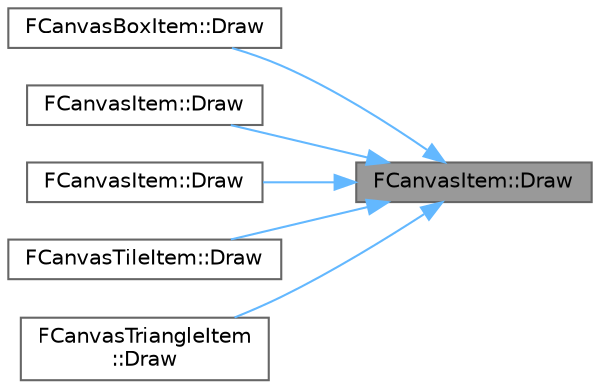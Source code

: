 digraph "FCanvasItem::Draw"
{
 // INTERACTIVE_SVG=YES
 // LATEX_PDF_SIZE
  bgcolor="transparent";
  edge [fontname=Helvetica,fontsize=10,labelfontname=Helvetica,labelfontsize=10];
  node [fontname=Helvetica,fontsize=10,shape=box,height=0.2,width=0.4];
  rankdir="RL";
  Node1 [id="Node000001",label="FCanvasItem::Draw",height=0.2,width=0.4,color="gray40", fillcolor="grey60", style="filled", fontcolor="black",tooltip=" "];
  Node1 -> Node2 [id="edge1_Node000001_Node000002",dir="back",color="steelblue1",style="solid",tooltip=" "];
  Node2 [id="Node000002",label="FCanvasBoxItem::Draw",height=0.2,width=0.4,color="grey40", fillcolor="white", style="filled",URL="$df/d9d/classFCanvasBoxItem.html#a43f5a62d3b9c8f07d17b7fbccedd6cab",tooltip=" "];
  Node1 -> Node3 [id="edge2_Node000001_Node000003",dir="back",color="steelblue1",style="solid",tooltip=" "];
  Node3 [id="Node000003",label="FCanvasItem::Draw",height=0.2,width=0.4,color="grey40", fillcolor="white", style="filled",URL="$d6/d47/classFCanvasItem.html#aa2c7b2ad942fec7d87f363756ef1df6c",tooltip="Draw this item (this will affect the items position for future draw calls that do no specify a positi..."];
  Node1 -> Node4 [id="edge3_Node000001_Node000004",dir="back",color="steelblue1",style="solid",tooltip=" "];
  Node4 [id="Node000004",label="FCanvasItem::Draw",height=0.2,width=0.4,color="grey40", fillcolor="white", style="filled",URL="$d6/d47/classFCanvasItem.html#ad5bdafd5ac5bffd3c78411c6fb430f2f",tooltip="Draw this item (this will affect the items position for future draw calls that do no specify a positi..."];
  Node1 -> Node5 [id="edge4_Node000001_Node000005",dir="back",color="steelblue1",style="solid",tooltip=" "];
  Node5 [id="Node000005",label="FCanvasTileItem::Draw",height=0.2,width=0.4,color="grey40", fillcolor="white", style="filled",URL="$dc/d29/classFCanvasTileItem.html#a69a5ccd15480f7bfed48beed554d588b",tooltip="Draw the item at the given coordinates."];
  Node1 -> Node6 [id="edge5_Node000001_Node000006",dir="back",color="steelblue1",style="solid",tooltip=" "];
  Node6 [id="Node000006",label="FCanvasTriangleItem\l::Draw",height=0.2,width=0.4,color="grey40", fillcolor="white", style="filled",URL="$d3/d7d/classFCanvasTriangleItem.html#afecab2ee043c76e983d74db846713724",tooltip=" "];
}
